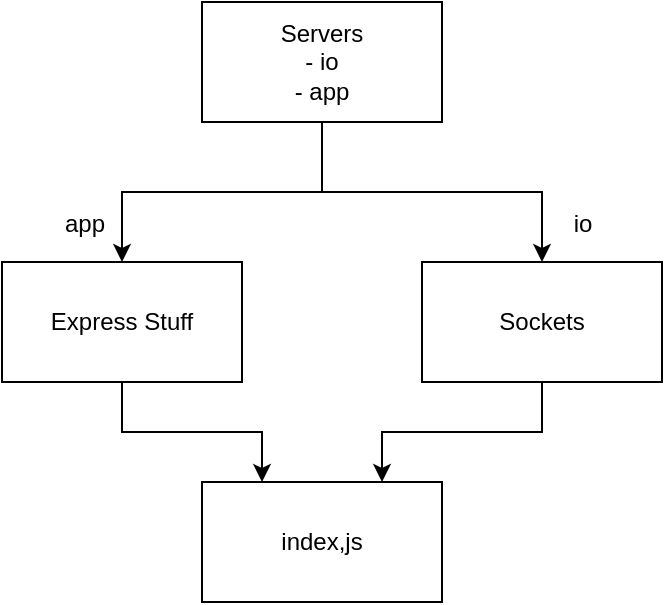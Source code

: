 <mxfile version="12.6.2" type="device"><diagram id="sggidB3Xkc4P8f7GzFtv" name="Page-1"><mxGraphModel dx="782" dy="437" grid="1" gridSize="10" guides="1" tooltips="1" connect="1" arrows="1" fold="1" page="1" pageScale="1" pageWidth="850" pageHeight="1100" math="0" shadow="0"><root><mxCell id="0"/><mxCell id="1" parent="0"/><mxCell id="-eBO-qflMoUkIlhftnh9-7" style="edgeStyle=orthogonalEdgeStyle;rounded=0;orthogonalLoop=1;jettySize=auto;html=1;entryX=0.5;entryY=0;entryDx=0;entryDy=0;" edge="1" parent="1" source="-eBO-qflMoUkIlhftnh9-1" target="-eBO-qflMoUkIlhftnh9-3"><mxGeometry relative="1" as="geometry"/></mxCell><mxCell id="-eBO-qflMoUkIlhftnh9-8" style="edgeStyle=orthogonalEdgeStyle;rounded=0;orthogonalLoop=1;jettySize=auto;html=1;entryX=0.5;entryY=0;entryDx=0;entryDy=0;" edge="1" parent="1" source="-eBO-qflMoUkIlhftnh9-1" target="-eBO-qflMoUkIlhftnh9-2"><mxGeometry relative="1" as="geometry"/></mxCell><mxCell id="-eBO-qflMoUkIlhftnh9-1" value="Servers&lt;br&gt;- io&lt;br&gt;- app" style="rounded=0;whiteSpace=wrap;html=1;" vertex="1" parent="1"><mxGeometry x="340" y="80" width="120" height="60" as="geometry"/></mxCell><mxCell id="-eBO-qflMoUkIlhftnh9-10" style="edgeStyle=orthogonalEdgeStyle;rounded=0;orthogonalLoop=1;jettySize=auto;html=1;entryX=0.75;entryY=0;entryDx=0;entryDy=0;" edge="1" parent="1" source="-eBO-qflMoUkIlhftnh9-2" target="-eBO-qflMoUkIlhftnh9-4"><mxGeometry relative="1" as="geometry"/></mxCell><mxCell id="-eBO-qflMoUkIlhftnh9-2" value="Sockets" style="rounded=0;whiteSpace=wrap;html=1;" vertex="1" parent="1"><mxGeometry x="450" y="210" width="120" height="60" as="geometry"/></mxCell><mxCell id="-eBO-qflMoUkIlhftnh9-9" style="edgeStyle=orthogonalEdgeStyle;rounded=0;orthogonalLoop=1;jettySize=auto;html=1;entryX=0.25;entryY=0;entryDx=0;entryDy=0;" edge="1" parent="1" source="-eBO-qflMoUkIlhftnh9-3" target="-eBO-qflMoUkIlhftnh9-4"><mxGeometry relative="1" as="geometry"/></mxCell><mxCell id="-eBO-qflMoUkIlhftnh9-3" value="Express Stuff" style="rounded=0;whiteSpace=wrap;html=1;" vertex="1" parent="1"><mxGeometry x="240" y="210" width="120" height="60" as="geometry"/></mxCell><mxCell id="-eBO-qflMoUkIlhftnh9-4" value="index,js" style="rounded=0;whiteSpace=wrap;html=1;" vertex="1" parent="1"><mxGeometry x="340" y="320" width="120" height="60" as="geometry"/></mxCell><mxCell id="-eBO-qflMoUkIlhftnh9-11" value="io" style="text;html=1;align=center;verticalAlign=middle;resizable=0;points=[];autosize=1;" vertex="1" parent="1"><mxGeometry x="520" y="181" width="20" height="20" as="geometry"/></mxCell><mxCell id="-eBO-qflMoUkIlhftnh9-12" value="app" style="text;html=1;align=center;verticalAlign=middle;resizable=0;points=[];autosize=1;" vertex="1" parent="1"><mxGeometry x="261" y="181" width="40" height="20" as="geometry"/></mxCell></root></mxGraphModel></diagram></mxfile>